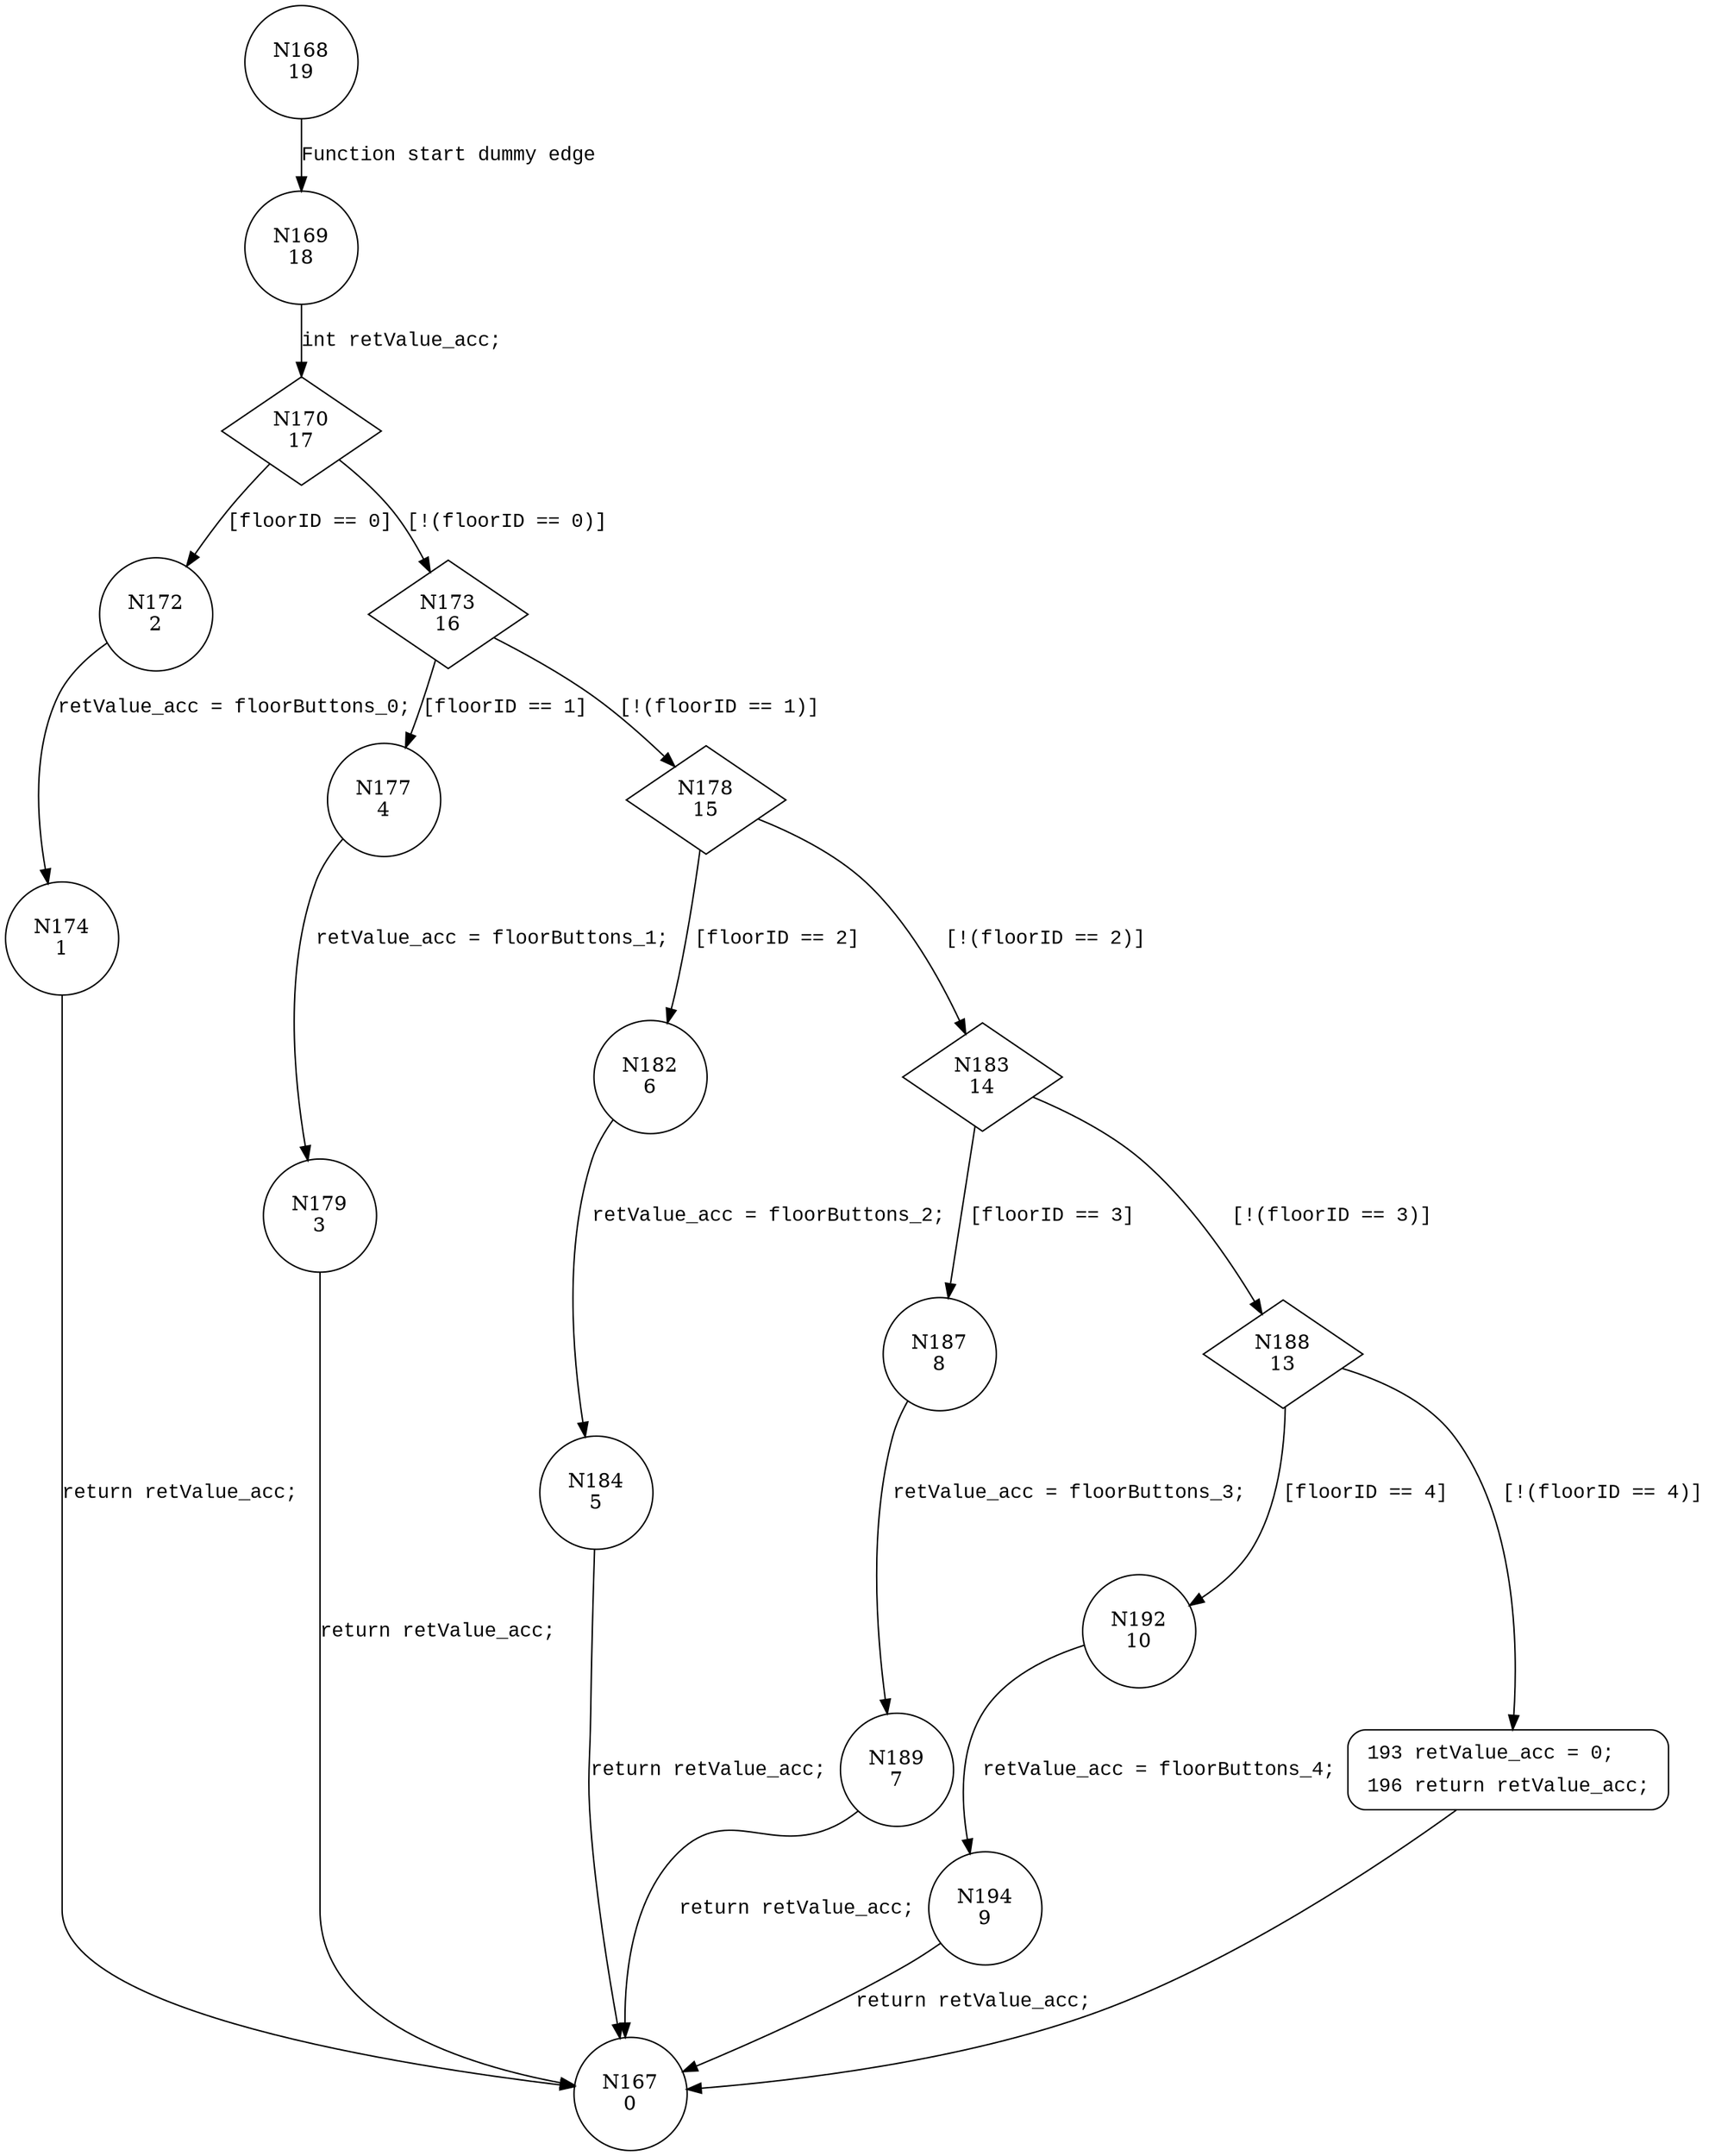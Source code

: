 digraph buttonForFloorIsPressed {
168 [shape="circle" label="N168\n19"]
169 [shape="circle" label="N169\n18"]
170 [shape="diamond" label="N170\n17"]
172 [shape="circle" label="N172\n2"]
173 [shape="diamond" label="N173\n16"]
177 [shape="circle" label="N177\n4"]
178 [shape="diamond" label="N178\n15"]
182 [shape="circle" label="N182\n6"]
183 [shape="diamond" label="N183\n14"]
187 [shape="circle" label="N187\n8"]
188 [shape="diamond" label="N188\n13"]
192 [shape="circle" label="N192\n10"]
193 [shape="circle" label="N193\n12"]
194 [shape="circle" label="N194\n9"]
189 [shape="circle" label="N189\n7"]
184 [shape="circle" label="N184\n5"]
179 [shape="circle" label="N179\n3"]
174 [shape="circle" label="N174\n1"]
167 [shape="circle" label="N167\n0"]
193 [style="filled,bold" penwidth="1" fillcolor="white" fontname="Courier New" shape="Mrecord" label=<<table border="0" cellborder="0" cellpadding="3" bgcolor="white"><tr><td align="right">193</td><td align="left">retValue_acc = 0;</td></tr><tr><td align="right">196</td><td align="left">return retValue_acc;</td></tr></table>>]
193 -> 167[label=""]
168 -> 169 [label="Function start dummy edge" fontname="Courier New"]
170 -> 172 [label="[floorID == 0]" fontname="Courier New"]
170 -> 173 [label="[!(floorID == 0)]" fontname="Courier New"]
173 -> 177 [label="[floorID == 1]" fontname="Courier New"]
173 -> 178 [label="[!(floorID == 1)]" fontname="Courier New"]
178 -> 182 [label="[floorID == 2]" fontname="Courier New"]
178 -> 183 [label="[!(floorID == 2)]" fontname="Courier New"]
183 -> 187 [label="[floorID == 3]" fontname="Courier New"]
183 -> 188 [label="[!(floorID == 3)]" fontname="Courier New"]
188 -> 192 [label="[floorID == 4]" fontname="Courier New"]
188 -> 193 [label="[!(floorID == 4)]" fontname="Courier New"]
192 -> 194 [label="retValue_acc = floorButtons_4;" fontname="Courier New"]
187 -> 189 [label="retValue_acc = floorButtons_3;" fontname="Courier New"]
182 -> 184 [label="retValue_acc = floorButtons_2;" fontname="Courier New"]
177 -> 179 [label="retValue_acc = floorButtons_1;" fontname="Courier New"]
172 -> 174 [label="retValue_acc = floorButtons_0;" fontname="Courier New"]
169 -> 170 [label="int retValue_acc;" fontname="Courier New"]
194 -> 167 [label="return retValue_acc;" fontname="Courier New"]
189 -> 167 [label="return retValue_acc;" fontname="Courier New"]
184 -> 167 [label="return retValue_acc;" fontname="Courier New"]
179 -> 167 [label="return retValue_acc;" fontname="Courier New"]
174 -> 167 [label="return retValue_acc;" fontname="Courier New"]
}